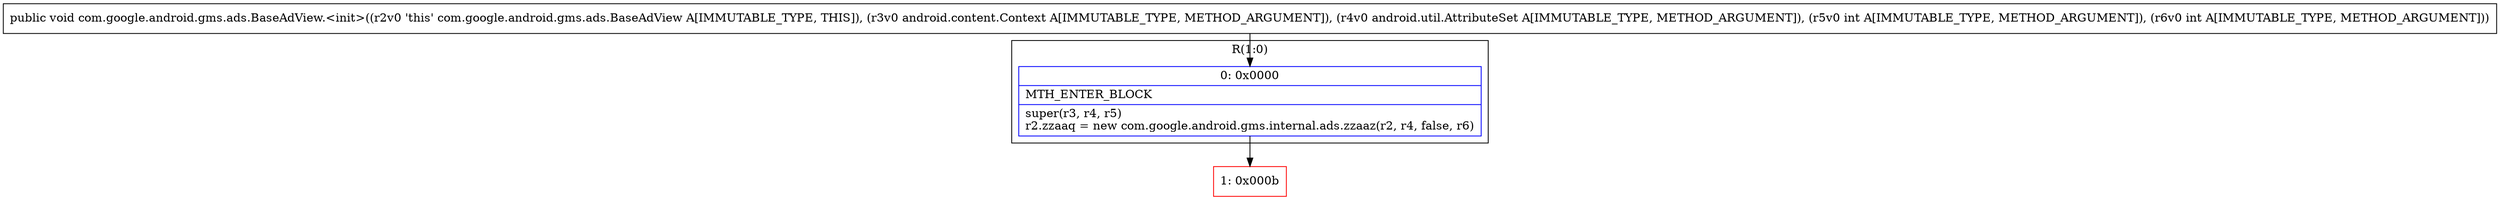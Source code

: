 digraph "CFG forcom.google.android.gms.ads.BaseAdView.\<init\>(Landroid\/content\/Context;Landroid\/util\/AttributeSet;II)V" {
subgraph cluster_Region_1103680859 {
label = "R(1:0)";
node [shape=record,color=blue];
Node_0 [shape=record,label="{0\:\ 0x0000|MTH_ENTER_BLOCK\l|super(r3, r4, r5)\lr2.zzaaq = new com.google.android.gms.internal.ads.zzaaz(r2, r4, false, r6)\l}"];
}
Node_1 [shape=record,color=red,label="{1\:\ 0x000b}"];
MethodNode[shape=record,label="{public void com.google.android.gms.ads.BaseAdView.\<init\>((r2v0 'this' com.google.android.gms.ads.BaseAdView A[IMMUTABLE_TYPE, THIS]), (r3v0 android.content.Context A[IMMUTABLE_TYPE, METHOD_ARGUMENT]), (r4v0 android.util.AttributeSet A[IMMUTABLE_TYPE, METHOD_ARGUMENT]), (r5v0 int A[IMMUTABLE_TYPE, METHOD_ARGUMENT]), (r6v0 int A[IMMUTABLE_TYPE, METHOD_ARGUMENT])) }"];
MethodNode -> Node_0;
Node_0 -> Node_1;
}

